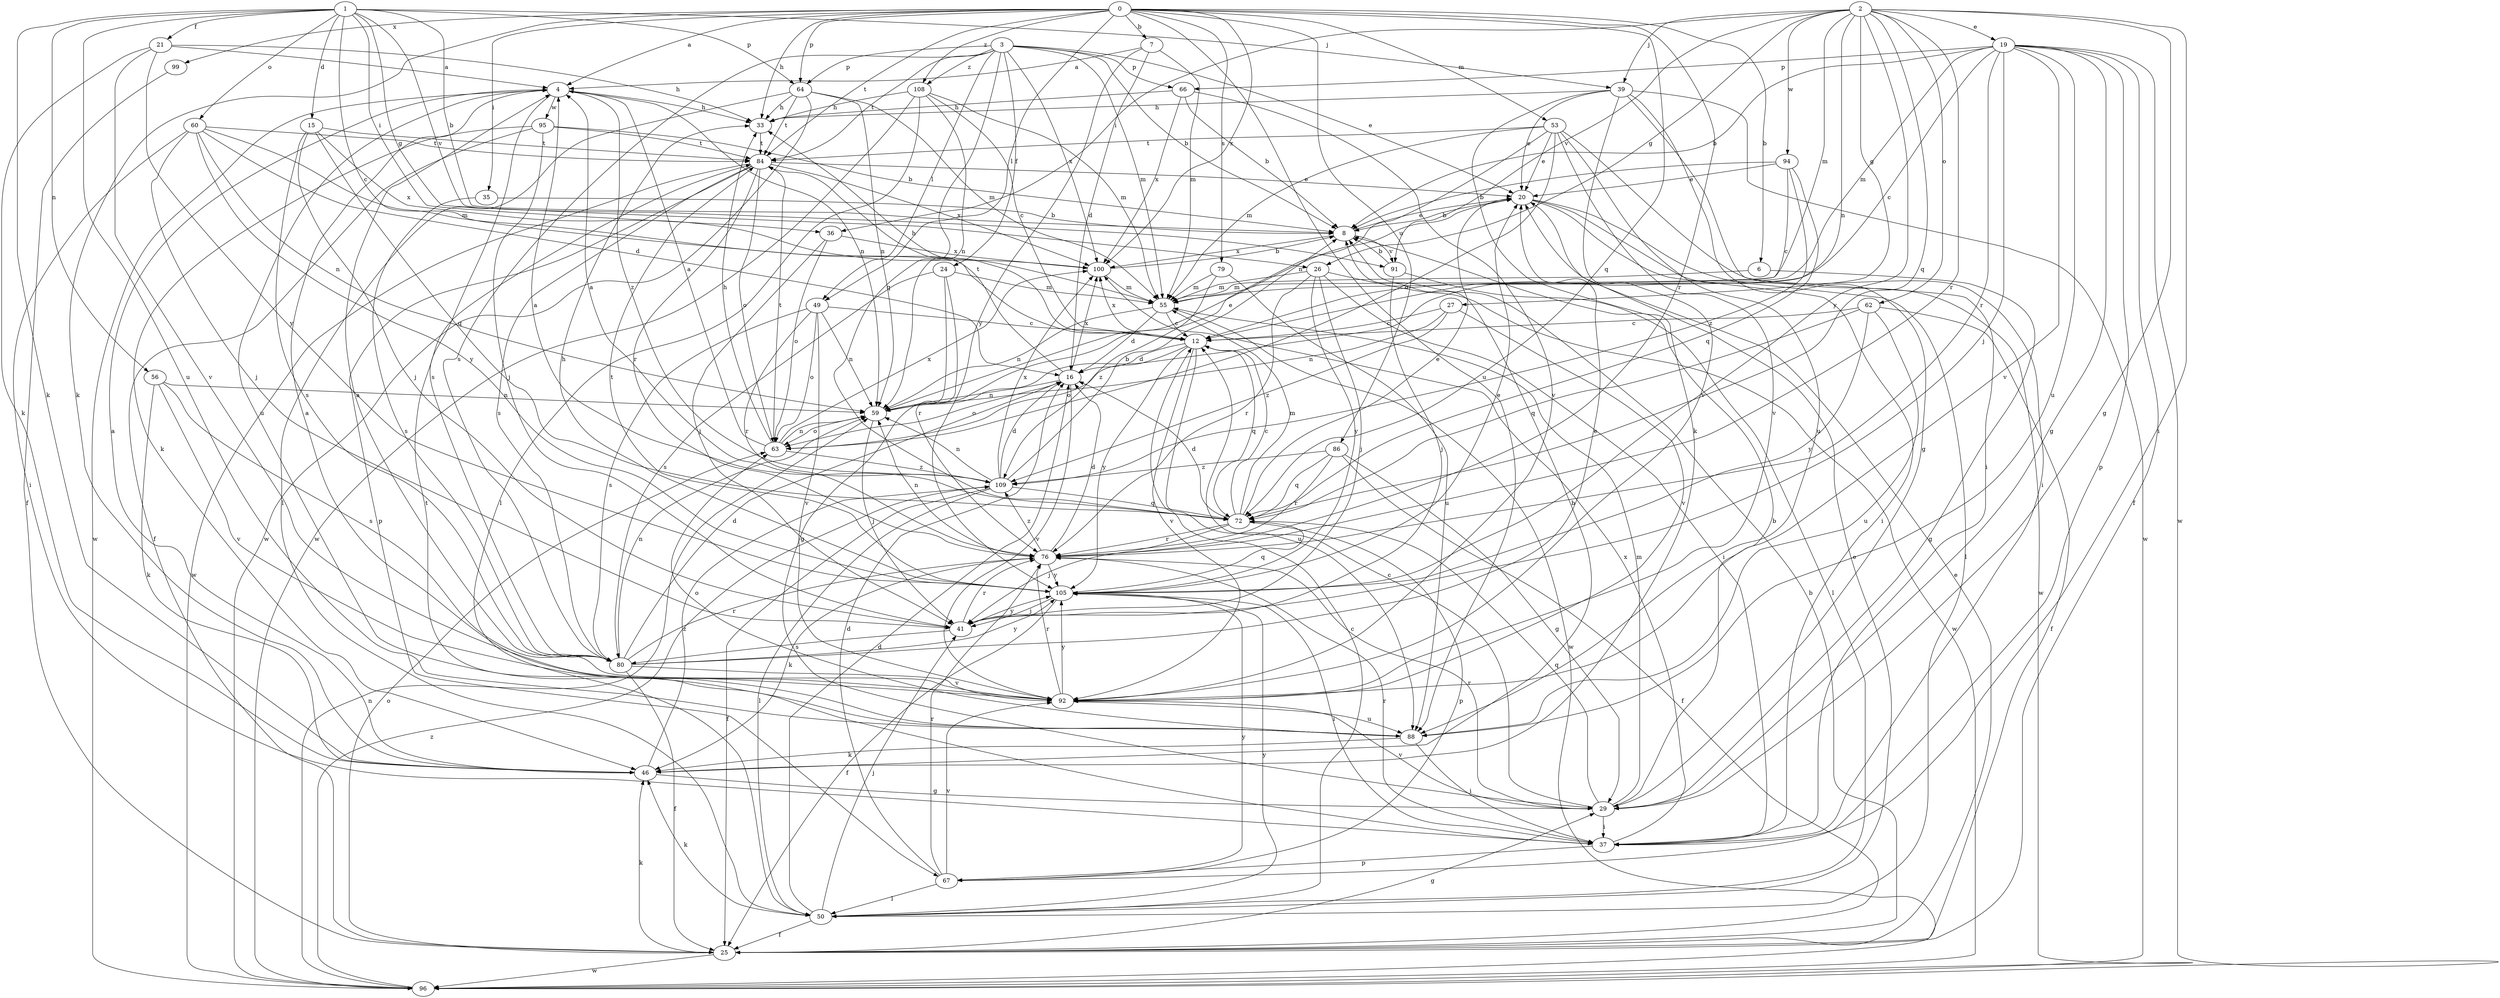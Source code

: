 strict digraph  {
0;
1;
2;
3;
4;
6;
7;
8;
12;
15;
16;
19;
20;
21;
24;
25;
26;
27;
29;
33;
35;
36;
37;
39;
41;
46;
49;
50;
53;
55;
56;
59;
60;
62;
63;
64;
66;
67;
72;
76;
79;
80;
84;
86;
88;
91;
92;
94;
95;
96;
99;
100;
105;
108;
109;
0 -> 4  [label=a];
0 -> 6  [label=b];
0 -> 7  [label=b];
0 -> 33  [label=h];
0 -> 35  [label=i];
0 -> 46  [label=k];
0 -> 49  [label=l];
0 -> 53  [label=m];
0 -> 64  [label=p];
0 -> 72  [label=q];
0 -> 76  [label=r];
0 -> 79  [label=s];
0 -> 84  [label=t];
0 -> 86  [label=u];
0 -> 88  [label=u];
0 -> 99  [label=x];
0 -> 100  [label=x];
0 -> 108  [label=z];
1 -> 8  [label=b];
1 -> 12  [label=c];
1 -> 15  [label=d];
1 -> 21  [label=f];
1 -> 26  [label=g];
1 -> 36  [label=i];
1 -> 39  [label=j];
1 -> 46  [label=k];
1 -> 56  [label=n];
1 -> 60  [label=o];
1 -> 64  [label=p];
1 -> 88  [label=u];
1 -> 91  [label=v];
2 -> 19  [label=e];
2 -> 26  [label=g];
2 -> 27  [label=g];
2 -> 29  [label=g];
2 -> 36  [label=i];
2 -> 37  [label=i];
2 -> 39  [label=j];
2 -> 55  [label=m];
2 -> 59  [label=n];
2 -> 62  [label=o];
2 -> 72  [label=q];
2 -> 76  [label=r];
2 -> 91  [label=v];
2 -> 94  [label=w];
2 -> 105  [label=y];
3 -> 8  [label=b];
3 -> 20  [label=e];
3 -> 24  [label=f];
3 -> 49  [label=l];
3 -> 55  [label=m];
3 -> 64  [label=p];
3 -> 66  [label=p];
3 -> 72  [label=q];
3 -> 80  [label=s];
3 -> 84  [label=t];
3 -> 100  [label=x];
3 -> 108  [label=z];
4 -> 33  [label=h];
4 -> 59  [label=n];
4 -> 80  [label=s];
4 -> 88  [label=u];
4 -> 95  [label=w];
4 -> 96  [label=w];
4 -> 109  [label=z];
6 -> 29  [label=g];
6 -> 55  [label=m];
7 -> 4  [label=a];
7 -> 16  [label=d];
7 -> 55  [label=m];
7 -> 105  [label=y];
8 -> 20  [label=e];
8 -> 91  [label=v];
8 -> 100  [label=x];
12 -> 16  [label=d];
12 -> 33  [label=h];
12 -> 63  [label=o];
12 -> 72  [label=q];
12 -> 88  [label=u];
12 -> 92  [label=v];
12 -> 100  [label=x];
12 -> 105  [label=y];
15 -> 41  [label=j];
15 -> 72  [label=q];
15 -> 80  [label=s];
15 -> 84  [label=t];
15 -> 100  [label=x];
16 -> 59  [label=n];
16 -> 63  [label=o];
16 -> 84  [label=t];
16 -> 92  [label=v];
16 -> 100  [label=x];
19 -> 8  [label=b];
19 -> 12  [label=c];
19 -> 25  [label=f];
19 -> 29  [label=g];
19 -> 41  [label=j];
19 -> 55  [label=m];
19 -> 66  [label=p];
19 -> 67  [label=p];
19 -> 76  [label=r];
19 -> 88  [label=u];
19 -> 92  [label=v];
19 -> 96  [label=w];
20 -> 8  [label=b];
20 -> 37  [label=i];
20 -> 50  [label=l];
20 -> 96  [label=w];
21 -> 4  [label=a];
21 -> 33  [label=h];
21 -> 46  [label=k];
21 -> 92  [label=v];
21 -> 105  [label=y];
24 -> 29  [label=g];
24 -> 55  [label=m];
24 -> 76  [label=r];
24 -> 80  [label=s];
25 -> 8  [label=b];
25 -> 20  [label=e];
25 -> 29  [label=g];
25 -> 46  [label=k];
25 -> 63  [label=o];
25 -> 96  [label=w];
26 -> 37  [label=i];
26 -> 41  [label=j];
26 -> 55  [label=m];
26 -> 76  [label=r];
26 -> 96  [label=w];
26 -> 105  [label=y];
27 -> 12  [label=c];
27 -> 59  [label=n];
27 -> 92  [label=v];
27 -> 109  [label=z];
29 -> 8  [label=b];
29 -> 12  [label=c];
29 -> 37  [label=i];
29 -> 55  [label=m];
29 -> 72  [label=q];
29 -> 76  [label=r];
29 -> 92  [label=v];
33 -> 84  [label=t];
35 -> 8  [label=b];
35 -> 80  [label=s];
36 -> 41  [label=j];
36 -> 63  [label=o];
36 -> 100  [label=x];
37 -> 67  [label=p];
37 -> 76  [label=r];
37 -> 84  [label=t];
37 -> 100  [label=x];
39 -> 20  [label=e];
39 -> 29  [label=g];
39 -> 33  [label=h];
39 -> 37  [label=i];
39 -> 46  [label=k];
39 -> 92  [label=v];
39 -> 96  [label=w];
41 -> 76  [label=r];
41 -> 80  [label=s];
41 -> 105  [label=y];
46 -> 4  [label=a];
46 -> 8  [label=b];
46 -> 29  [label=g];
46 -> 109  [label=z];
49 -> 12  [label=c];
49 -> 59  [label=n];
49 -> 63  [label=o];
49 -> 76  [label=r];
49 -> 80  [label=s];
49 -> 92  [label=v];
50 -> 12  [label=c];
50 -> 16  [label=d];
50 -> 20  [label=e];
50 -> 25  [label=f];
50 -> 41  [label=j];
50 -> 46  [label=k];
50 -> 105  [label=y];
53 -> 20  [label=e];
53 -> 37  [label=i];
53 -> 55  [label=m];
53 -> 59  [label=n];
53 -> 63  [label=o];
53 -> 84  [label=t];
53 -> 88  [label=u];
53 -> 92  [label=v];
55 -> 12  [label=c];
55 -> 16  [label=d];
55 -> 59  [label=n];
55 -> 96  [label=w];
56 -> 46  [label=k];
56 -> 59  [label=n];
56 -> 80  [label=s];
56 -> 92  [label=v];
59 -> 20  [label=e];
59 -> 41  [label=j];
59 -> 63  [label=o];
60 -> 16  [label=d];
60 -> 37  [label=i];
60 -> 41  [label=j];
60 -> 55  [label=m];
60 -> 59  [label=n];
60 -> 84  [label=t];
60 -> 105  [label=y];
62 -> 12  [label=c];
62 -> 25  [label=f];
62 -> 72  [label=q];
62 -> 88  [label=u];
62 -> 105  [label=y];
63 -> 4  [label=a];
63 -> 33  [label=h];
63 -> 59  [label=n];
63 -> 84  [label=t];
63 -> 100  [label=x];
63 -> 109  [label=z];
64 -> 33  [label=h];
64 -> 50  [label=l];
64 -> 55  [label=m];
64 -> 59  [label=n];
64 -> 84  [label=t];
64 -> 96  [label=w];
66 -> 8  [label=b];
66 -> 33  [label=h];
66 -> 92  [label=v];
66 -> 100  [label=x];
67 -> 16  [label=d];
67 -> 50  [label=l];
67 -> 76  [label=r];
67 -> 92  [label=v];
67 -> 105  [label=y];
72 -> 4  [label=a];
72 -> 12  [label=c];
72 -> 16  [label=d];
72 -> 20  [label=e];
72 -> 41  [label=j];
72 -> 55  [label=m];
72 -> 67  [label=p];
72 -> 76  [label=r];
76 -> 16  [label=d];
76 -> 46  [label=k];
76 -> 59  [label=n];
76 -> 105  [label=y];
76 -> 109  [label=z];
79 -> 55  [label=m];
79 -> 88  [label=u];
79 -> 109  [label=z];
80 -> 16  [label=d];
80 -> 20  [label=e];
80 -> 25  [label=f];
80 -> 59  [label=n];
80 -> 76  [label=r];
80 -> 92  [label=v];
80 -> 105  [label=y];
84 -> 20  [label=e];
84 -> 63  [label=o];
84 -> 67  [label=p];
84 -> 76  [label=r];
84 -> 80  [label=s];
84 -> 96  [label=w];
84 -> 100  [label=x];
86 -> 25  [label=f];
86 -> 29  [label=g];
86 -> 72  [label=q];
86 -> 76  [label=r];
86 -> 109  [label=z];
88 -> 4  [label=a];
88 -> 37  [label=i];
88 -> 46  [label=k];
88 -> 63  [label=o];
91 -> 8  [label=b];
91 -> 41  [label=j];
91 -> 50  [label=l];
92 -> 4  [label=a];
92 -> 76  [label=r];
92 -> 88  [label=u];
92 -> 105  [label=y];
94 -> 8  [label=b];
94 -> 12  [label=c];
94 -> 20  [label=e];
94 -> 72  [label=q];
94 -> 109  [label=z];
95 -> 8  [label=b];
95 -> 25  [label=f];
95 -> 41  [label=j];
95 -> 46  [label=k];
95 -> 84  [label=t];
96 -> 59  [label=n];
96 -> 109  [label=z];
99 -> 25  [label=f];
100 -> 8  [label=b];
100 -> 55  [label=m];
105 -> 20  [label=e];
105 -> 25  [label=f];
105 -> 33  [label=h];
105 -> 37  [label=i];
105 -> 41  [label=j];
105 -> 72  [label=q];
105 -> 84  [label=t];
108 -> 12  [label=c];
108 -> 33  [label=h];
108 -> 50  [label=l];
108 -> 55  [label=m];
108 -> 59  [label=n];
108 -> 96  [label=w];
109 -> 4  [label=a];
109 -> 8  [label=b];
109 -> 16  [label=d];
109 -> 25  [label=f];
109 -> 50  [label=l];
109 -> 59  [label=n];
109 -> 72  [label=q];
109 -> 100  [label=x];
}
